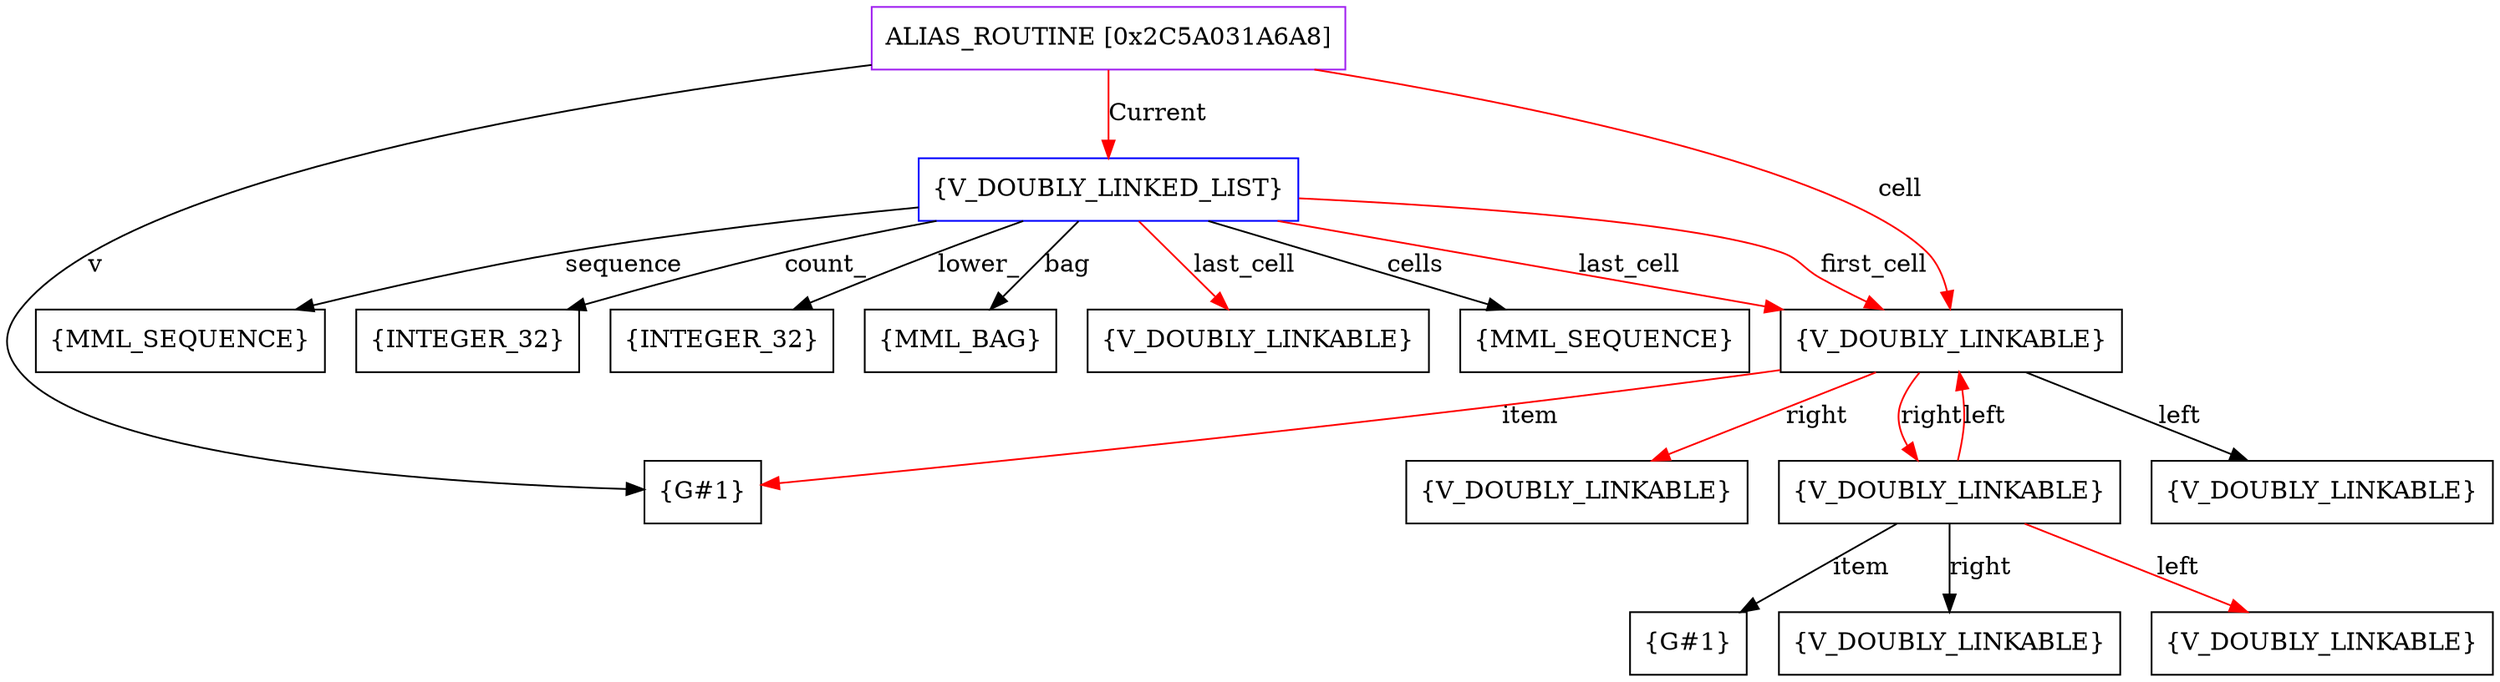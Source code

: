 digraph g {
	node [shape=box]
	b1[color=purple label=<ALIAS_ROUTINE [0x2C5A031A6A8]>]
	b2[color=blue label=<{V_DOUBLY_LINKED_LIST}>]
	b3[label=<{INTEGER_32}>]
	b4[label=<{MML_BAG}>]
	b5[label=<{MML_SEQUENCE}>]
	b6[label=<{INTEGER_32}>]
	b7[label=<{V_DOUBLY_LINKABLE}>]
	b8[label=<{G#1}>]
	b9[label=<{V_DOUBLY_LINKABLE}>]
	b10[label=<{V_DOUBLY_LINKABLE}>]
	b11[label=<{G#1}>]
	b12[label=<{V_DOUBLY_LINKABLE}>]
	b13[label=<{V_DOUBLY_LINKABLE}>]
	b14[label=<{V_DOUBLY_LINKABLE}>]
	b15[label=<{V_DOUBLY_LINKABLE}>]
	b16[label=<{MML_SEQUENCE}>]
	b1->b2[color=red label=<Current>]
	b2->b3[label=<lower_>]
	b2->b4[label=<bag>]
	b2->b5[label=<sequence>]
	b2->b6[label=<count_>]
	b2->b7[color=red label=<first_cell>]
	b7->b8[color=red label=<item>]
	b7->b9[color=red label=<right>]
	b7->b10[color=red label=<right>]
	b10->b11[label=<item>]
	b10->b12[label=<right>]
	b10->b13[color=red label=<left>]
	b10->b7[color=red label=<left>]
	b7->b14[label=<left>]
	b2->b15[color=red label=<last_cell>]
	b2->b7[color=red label=<last_cell>]
	b2->b16[label=<cells>]
	b1->b8[label=<v>]
	b1->b7[color=red label=<cell>]
}
